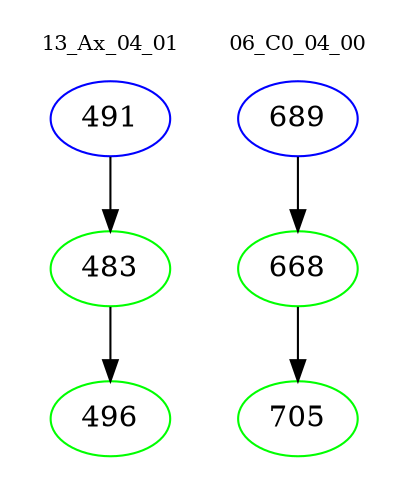 digraph{
subgraph cluster_0 {
color = white
label = "13_Ax_04_01";
fontsize=10;
T0_491 [label="491", color="blue"]
T0_491 -> T0_483 [color="black"]
T0_483 [label="483", color="green"]
T0_483 -> T0_496 [color="black"]
T0_496 [label="496", color="green"]
}
subgraph cluster_1 {
color = white
label = "06_C0_04_00";
fontsize=10;
T1_689 [label="689", color="blue"]
T1_689 -> T1_668 [color="black"]
T1_668 [label="668", color="green"]
T1_668 -> T1_705 [color="black"]
T1_705 [label="705", color="green"]
}
}
